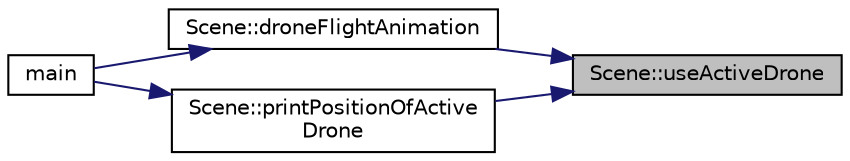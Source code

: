 digraph "Scene::useActiveDrone"
{
 // LATEX_PDF_SIZE
  edge [fontname="Helvetica",fontsize="10",labelfontname="Helvetica",labelfontsize="10"];
  node [fontname="Helvetica",fontsize="10",shape=record];
  rankdir="RL";
  Node1 [label="Scene::useActiveDrone",height=0.2,width=0.4,color="black", fillcolor="grey75", style="filled", fontcolor="black",tooltip="Funkcja używa aktywnego drona."];
  Node1 -> Node2 [dir="back",color="midnightblue",fontsize="10",style="solid",fontname="Helvetica"];
  Node2 [label="Scene::droneFlightAnimation",height=0.2,width=0.4,color="black", fillcolor="white", style="filled",URL="$class_scene.html#ad045dbcdcb99b8ab9f79a177ea3d2fc0",tooltip="Funkcja wykonuje animacje lotu drona."];
  Node2 -> Node3 [dir="back",color="midnightblue",fontsize="10",style="solid",fontname="Helvetica"];
  Node3 [label="main",height=0.2,width=0.4,color="black", fillcolor="white", style="filled",URL="$main_8cpp.html#ae66f6b31b5ad750f1fe042a706a4e3d4",tooltip=" "];
  Node1 -> Node4 [dir="back",color="midnightblue",fontsize="10",style="solid",fontname="Helvetica"];
  Node4 [label="Scene::printPositionOfActive\lDrone",height=0.2,width=0.4,color="black", fillcolor="white", style="filled",URL="$class_scene.html#ab3daa9c0ad0882f041651a87b4d2660a",tooltip="Funkcja wypisuje na stdout położenie aktywnego drona."];
  Node4 -> Node3 [dir="back",color="midnightblue",fontsize="10",style="solid",fontname="Helvetica"];
}
